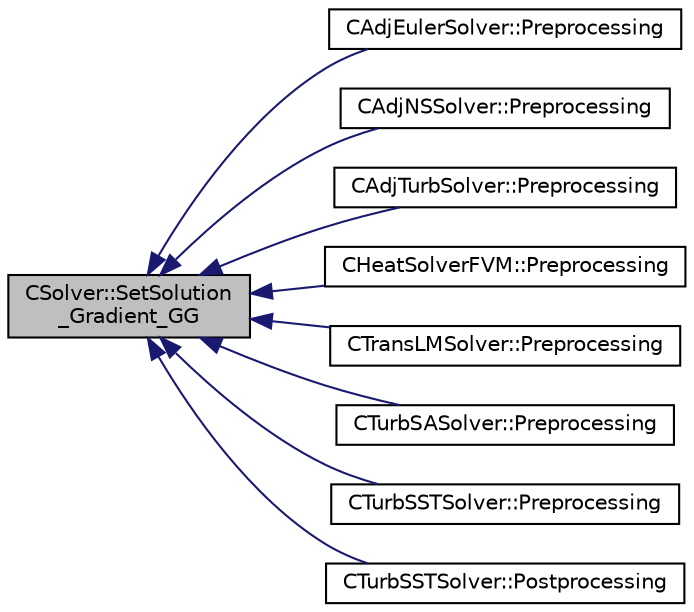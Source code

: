 digraph "CSolver::SetSolution_Gradient_GG"
{
  edge [fontname="Helvetica",fontsize="10",labelfontname="Helvetica",labelfontsize="10"];
  node [fontname="Helvetica",fontsize="10",shape=record];
  rankdir="LR";
  Node4981 [label="CSolver::SetSolution\l_Gradient_GG",height=0.2,width=0.4,color="black", fillcolor="grey75", style="filled", fontcolor="black"];
  Node4981 -> Node4982 [dir="back",color="midnightblue",fontsize="10",style="solid",fontname="Helvetica"];
  Node4982 [label="CAdjEulerSolver::Preprocessing",height=0.2,width=0.4,color="black", fillcolor="white", style="filled",URL="$class_c_adj_euler_solver.html#a4ae0ed840dc8335fd921399625ba794f",tooltip="Initialize the residual vectors. "];
  Node4981 -> Node4983 [dir="back",color="midnightblue",fontsize="10",style="solid",fontname="Helvetica"];
  Node4983 [label="CAdjNSSolver::Preprocessing",height=0.2,width=0.4,color="black", fillcolor="white", style="filled",URL="$class_c_adj_n_s_solver.html#ac16dab76e2c1d86bc7d70ca9f41fd668",tooltip="Restart residual and compute gradients. "];
  Node4981 -> Node4984 [dir="back",color="midnightblue",fontsize="10",style="solid",fontname="Helvetica"];
  Node4984 [label="CAdjTurbSolver::Preprocessing",height=0.2,width=0.4,color="black", fillcolor="white", style="filled",URL="$class_c_adj_turb_solver.html#abde54ee8e9643c4ee460855be166a80f",tooltip="Initializate the residual vectors. "];
  Node4981 -> Node4985 [dir="back",color="midnightblue",fontsize="10",style="solid",fontname="Helvetica"];
  Node4985 [label="CHeatSolverFVM::Preprocessing",height=0.2,width=0.4,color="black", fillcolor="white", style="filled",URL="$class_c_heat_solver_f_v_m.html#a0c89f1dbe5cd5a16caaa9a08200e91fd",tooltip="Restart residual and compute gradients. "];
  Node4981 -> Node4986 [dir="back",color="midnightblue",fontsize="10",style="solid",fontname="Helvetica"];
  Node4986 [label="CTransLMSolver::Preprocessing",height=0.2,width=0.4,color="black", fillcolor="white", style="filled",URL="$class_c_trans_l_m_solver.html#ac319a1f0946ca2806dbe02c4c9bea65b",tooltip="Restart residual and compute gradients. "];
  Node4981 -> Node4987 [dir="back",color="midnightblue",fontsize="10",style="solid",fontname="Helvetica"];
  Node4987 [label="CTurbSASolver::Preprocessing",height=0.2,width=0.4,color="black", fillcolor="white", style="filled",URL="$class_c_turb_s_a_solver.html#a225518dc5f0ca6ed894add826aaa16ea",tooltip="Restart residual and compute gradients. "];
  Node4981 -> Node4988 [dir="back",color="midnightblue",fontsize="10",style="solid",fontname="Helvetica"];
  Node4988 [label="CTurbSSTSolver::Preprocessing",height=0.2,width=0.4,color="black", fillcolor="white", style="filled",URL="$class_c_turb_s_s_t_solver.html#a653cf05307f24374fda6f523ce3130bf",tooltip="Restart residual and compute gradients. "];
  Node4981 -> Node4989 [dir="back",color="midnightblue",fontsize="10",style="solid",fontname="Helvetica"];
  Node4989 [label="CTurbSSTSolver::Postprocessing",height=0.2,width=0.4,color="black", fillcolor="white", style="filled",URL="$class_c_turb_s_s_t_solver.html#aa5306eec5b89c3c229c2a4c41846eb4d",tooltip="Computes the eddy viscosity. "];
}
